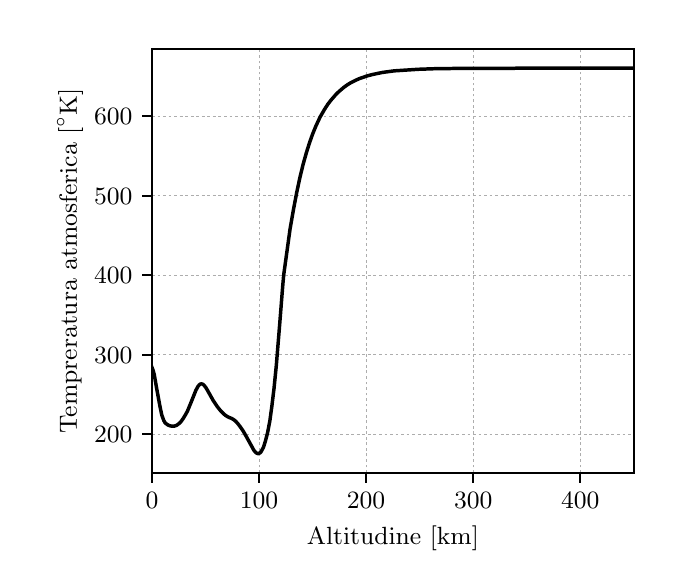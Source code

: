 \begingroup%
\makeatletter%
\begin{pgfpicture}%
\pgfpathrectangle{\pgfpointorigin}{\pgfqpoint{3.19in}{2.65in}}%
\pgfusepath{use as bounding box, clip}%
\begin{pgfscope}%
\pgfsetbuttcap%
\pgfsetmiterjoin%
\definecolor{currentfill}{rgb}{1.0,1.0,1.0}%
\pgfsetfillcolor{currentfill}%
\pgfsetlinewidth{0.0pt}%
\definecolor{currentstroke}{rgb}{1.0,1.0,1.0}%
\pgfsetstrokecolor{currentstroke}%
\pgfsetdash{}{0pt}%
\pgfpathmoveto{\pgfqpoint{0.0in}{0.0in}}%
\pgfpathlineto{\pgfqpoint{3.19in}{0.0in}}%
\pgfpathlineto{\pgfqpoint{3.19in}{2.65in}}%
\pgfpathlineto{\pgfqpoint{0.0in}{2.65in}}%
\pgfpathlineto{\pgfqpoint{0.0in}{0.0in}}%
\pgfpathclose%
\pgfusepath{fill}%
\end{pgfscope}%
\begin{pgfscope}%
\pgfsetbuttcap%
\pgfsetmiterjoin%
\definecolor{currentfill}{rgb}{1.0,1.0,1.0}%
\pgfsetfillcolor{currentfill}%
\pgfsetlinewidth{0.0pt}%
\definecolor{currentstroke}{rgb}{0.0,0.0,0.0}%
\pgfsetstrokecolor{currentstroke}%
\pgfsetstrokeopacity{0.0}%
\pgfsetdash{}{0pt}%
\pgfpathmoveto{\pgfqpoint{0.622in}{0.424in}}%
\pgfpathlineto{\pgfqpoint{3.03in}{0.424in}}%
\pgfpathlineto{\pgfqpoint{3.03in}{2.544in}}%
\pgfpathlineto{\pgfqpoint{0.622in}{2.544in}}%
\pgfpathlineto{\pgfqpoint{0.622in}{0.424in}}%
\pgfpathclose%
\pgfusepath{fill}%
\end{pgfscope}%
\begin{pgfscope}%
\pgfpathrectangle{\pgfqpoint{0.622in}{0.424in}}{\pgfqpoint{2.408in}{2.12in}}%
\pgfusepath{clip}%
\pgfsetbuttcap%
\pgfsetroundjoin%
\pgfsetlinewidth{0.251pt}%
\definecolor{currentstroke}{rgb}{0.68,0.68,0.68}%
\pgfsetstrokecolor{currentstroke}%
\pgfsetdash{{1.0pt}{1.0pt}}{0.0pt}%
\pgfpathmoveto{\pgfqpoint{0.622in}{0.424in}}%
\pgfpathlineto{\pgfqpoint{0.622in}{2.544in}}%
\pgfusepath{stroke}%
\end{pgfscope}%
\begin{pgfscope}%
\pgfsetbuttcap%
\pgfsetroundjoin%
\definecolor{currentfill}{rgb}{0.0,0.0,0.0}%
\pgfsetfillcolor{currentfill}%
\pgfsetlinewidth{0.803pt}%
\definecolor{currentstroke}{rgb}{0.0,0.0,0.0}%
\pgfsetstrokecolor{currentstroke}%
\pgfsetdash{}{0pt}%
\pgfsys@defobject{currentmarker}{\pgfqpoint{0.0in}{-0.049in}}{\pgfqpoint{0.0in}{0.0in}}{%
\pgfpathmoveto{\pgfqpoint{0.0in}{0.0in}}%
\pgfpathlineto{\pgfqpoint{0.0in}{-0.049in}}%
\pgfusepath{stroke,fill}%
}%
\begin{pgfscope}%
\pgfsys@transformshift{0.622in}{0.424in}%
\pgfsys@useobject{currentmarker}{}%
\end{pgfscope}%
\end{pgfscope}%
\begin{pgfscope}%
\definecolor{textcolor}{rgb}{0.0,0.0,0.0}%
\pgfsetstrokecolor{textcolor}%
\pgfsetfillcolor{textcolor}%
\pgftext[x=0.622in,y=0.327in,,top]{\color{textcolor}\rmfamily\fontsize{9.0}{10.8}\selectfont \(\displaystyle {0}\)}%
\end{pgfscope}%
\begin{pgfscope}%
\pgfpathrectangle{\pgfqpoint{0.622in}{0.424in}}{\pgfqpoint{2.408in}{2.12in}}%
\pgfusepath{clip}%
\pgfsetbuttcap%
\pgfsetroundjoin%
\pgfsetlinewidth{0.251pt}%
\definecolor{currentstroke}{rgb}{0.68,0.68,0.68}%
\pgfsetstrokecolor{currentstroke}%
\pgfsetdash{{1.0pt}{1.0pt}}{0.0pt}%
\pgfpathmoveto{\pgfqpoint{1.157in}{0.424in}}%
\pgfpathlineto{\pgfqpoint{1.157in}{2.544in}}%
\pgfusepath{stroke}%
\end{pgfscope}%
\begin{pgfscope}%
\pgfsetbuttcap%
\pgfsetroundjoin%
\definecolor{currentfill}{rgb}{0.0,0.0,0.0}%
\pgfsetfillcolor{currentfill}%
\pgfsetlinewidth{0.803pt}%
\definecolor{currentstroke}{rgb}{0.0,0.0,0.0}%
\pgfsetstrokecolor{currentstroke}%
\pgfsetdash{}{0pt}%
\pgfsys@defobject{currentmarker}{\pgfqpoint{0.0in}{-0.049in}}{\pgfqpoint{0.0in}{0.0in}}{%
\pgfpathmoveto{\pgfqpoint{0.0in}{0.0in}}%
\pgfpathlineto{\pgfqpoint{0.0in}{-0.049in}}%
\pgfusepath{stroke,fill}%
}%
\begin{pgfscope}%
\pgfsys@transformshift{1.157in}{0.424in}%
\pgfsys@useobject{currentmarker}{}%
\end{pgfscope}%
\end{pgfscope}%
\begin{pgfscope}%
\definecolor{textcolor}{rgb}{0.0,0.0,0.0}%
\pgfsetstrokecolor{textcolor}%
\pgfsetfillcolor{textcolor}%
\pgftext[x=1.157in,y=0.327in,,top]{\color{textcolor}\rmfamily\fontsize{9.0}{10.8}\selectfont \(\displaystyle {100}\)}%
\end{pgfscope}%
\begin{pgfscope}%
\pgfpathrectangle{\pgfqpoint{0.622in}{0.424in}}{\pgfqpoint{2.408in}{2.12in}}%
\pgfusepath{clip}%
\pgfsetbuttcap%
\pgfsetroundjoin%
\pgfsetlinewidth{0.251pt}%
\definecolor{currentstroke}{rgb}{0.68,0.68,0.68}%
\pgfsetstrokecolor{currentstroke}%
\pgfsetdash{{1.0pt}{1.0pt}}{0.0pt}%
\pgfpathmoveto{\pgfqpoint{1.692in}{0.424in}}%
\pgfpathlineto{\pgfqpoint{1.692in}{2.544in}}%
\pgfusepath{stroke}%
\end{pgfscope}%
\begin{pgfscope}%
\pgfsetbuttcap%
\pgfsetroundjoin%
\definecolor{currentfill}{rgb}{0.0,0.0,0.0}%
\pgfsetfillcolor{currentfill}%
\pgfsetlinewidth{0.803pt}%
\definecolor{currentstroke}{rgb}{0.0,0.0,0.0}%
\pgfsetstrokecolor{currentstroke}%
\pgfsetdash{}{0pt}%
\pgfsys@defobject{currentmarker}{\pgfqpoint{0.0in}{-0.049in}}{\pgfqpoint{0.0in}{0.0in}}{%
\pgfpathmoveto{\pgfqpoint{0.0in}{0.0in}}%
\pgfpathlineto{\pgfqpoint{0.0in}{-0.049in}}%
\pgfusepath{stroke,fill}%
}%
\begin{pgfscope}%
\pgfsys@transformshift{1.692in}{0.424in}%
\pgfsys@useobject{currentmarker}{}%
\end{pgfscope}%
\end{pgfscope}%
\begin{pgfscope}%
\definecolor{textcolor}{rgb}{0.0,0.0,0.0}%
\pgfsetstrokecolor{textcolor}%
\pgfsetfillcolor{textcolor}%
\pgftext[x=1.692in,y=0.327in,,top]{\color{textcolor}\rmfamily\fontsize{9.0}{10.8}\selectfont \(\displaystyle {200}\)}%
\end{pgfscope}%
\begin{pgfscope}%
\pgfpathrectangle{\pgfqpoint{0.622in}{0.424in}}{\pgfqpoint{2.408in}{2.12in}}%
\pgfusepath{clip}%
\pgfsetbuttcap%
\pgfsetroundjoin%
\pgfsetlinewidth{0.251pt}%
\definecolor{currentstroke}{rgb}{0.68,0.68,0.68}%
\pgfsetstrokecolor{currentstroke}%
\pgfsetdash{{1.0pt}{1.0pt}}{0.0pt}%
\pgfpathmoveto{\pgfqpoint{2.228in}{0.424in}}%
\pgfpathlineto{\pgfqpoint{2.228in}{2.544in}}%
\pgfusepath{stroke}%
\end{pgfscope}%
\begin{pgfscope}%
\pgfsetbuttcap%
\pgfsetroundjoin%
\definecolor{currentfill}{rgb}{0.0,0.0,0.0}%
\pgfsetfillcolor{currentfill}%
\pgfsetlinewidth{0.803pt}%
\definecolor{currentstroke}{rgb}{0.0,0.0,0.0}%
\pgfsetstrokecolor{currentstroke}%
\pgfsetdash{}{0pt}%
\pgfsys@defobject{currentmarker}{\pgfqpoint{0.0in}{-0.049in}}{\pgfqpoint{0.0in}{0.0in}}{%
\pgfpathmoveto{\pgfqpoint{0.0in}{0.0in}}%
\pgfpathlineto{\pgfqpoint{0.0in}{-0.049in}}%
\pgfusepath{stroke,fill}%
}%
\begin{pgfscope}%
\pgfsys@transformshift{2.228in}{0.424in}%
\pgfsys@useobject{currentmarker}{}%
\end{pgfscope}%
\end{pgfscope}%
\begin{pgfscope}%
\definecolor{textcolor}{rgb}{0.0,0.0,0.0}%
\pgfsetstrokecolor{textcolor}%
\pgfsetfillcolor{textcolor}%
\pgftext[x=2.228in,y=0.327in,,top]{\color{textcolor}\rmfamily\fontsize{9.0}{10.8}\selectfont \(\displaystyle {300}\)}%
\end{pgfscope}%
\begin{pgfscope}%
\pgfpathrectangle{\pgfqpoint{0.622in}{0.424in}}{\pgfqpoint{2.408in}{2.12in}}%
\pgfusepath{clip}%
\pgfsetbuttcap%
\pgfsetroundjoin%
\pgfsetlinewidth{0.251pt}%
\definecolor{currentstroke}{rgb}{0.68,0.68,0.68}%
\pgfsetstrokecolor{currentstroke}%
\pgfsetdash{{1.0pt}{1.0pt}}{0.0pt}%
\pgfpathmoveto{\pgfqpoint{2.763in}{0.424in}}%
\pgfpathlineto{\pgfqpoint{2.763in}{2.544in}}%
\pgfusepath{stroke}%
\end{pgfscope}%
\begin{pgfscope}%
\pgfsetbuttcap%
\pgfsetroundjoin%
\definecolor{currentfill}{rgb}{0.0,0.0,0.0}%
\pgfsetfillcolor{currentfill}%
\pgfsetlinewidth{0.803pt}%
\definecolor{currentstroke}{rgb}{0.0,0.0,0.0}%
\pgfsetstrokecolor{currentstroke}%
\pgfsetdash{}{0pt}%
\pgfsys@defobject{currentmarker}{\pgfqpoint{0.0in}{-0.049in}}{\pgfqpoint{0.0in}{0.0in}}{%
\pgfpathmoveto{\pgfqpoint{0.0in}{0.0in}}%
\pgfpathlineto{\pgfqpoint{0.0in}{-0.049in}}%
\pgfusepath{stroke,fill}%
}%
\begin{pgfscope}%
\pgfsys@transformshift{2.763in}{0.424in}%
\pgfsys@useobject{currentmarker}{}%
\end{pgfscope}%
\end{pgfscope}%
\begin{pgfscope}%
\definecolor{textcolor}{rgb}{0.0,0.0,0.0}%
\pgfsetstrokecolor{textcolor}%
\pgfsetfillcolor{textcolor}%
\pgftext[x=2.763in,y=0.327in,,top]{\color{textcolor}\rmfamily\fontsize{9.0}{10.8}\selectfont \(\displaystyle {400}\)}%
\end{pgfscope}%
\begin{pgfscope}%
\definecolor{textcolor}{rgb}{0.0,0.0,0.0}%
\pgfsetstrokecolor{textcolor}%
\pgfsetfillcolor{textcolor}%
\pgftext[x=1.826in,y=0.16in,,top]{\color{textcolor}\rmfamily\fontsize{9.0}{10.8}\selectfont Altitudine [km]}%
\end{pgfscope}%
\begin{pgfscope}%
\pgfpathrectangle{\pgfqpoint{0.622in}{0.424in}}{\pgfqpoint{2.408in}{2.12in}}%
\pgfusepath{clip}%
\pgfsetbuttcap%
\pgfsetroundjoin%
\pgfsetlinewidth{0.251pt}%
\definecolor{currentstroke}{rgb}{0.68,0.68,0.68}%
\pgfsetstrokecolor{currentstroke}%
\pgfsetdash{{1.0pt}{1.0pt}}{0.0pt}%
\pgfpathmoveto{\pgfqpoint{0.622in}{0.618in}}%
\pgfpathlineto{\pgfqpoint{3.03in}{0.618in}}%
\pgfusepath{stroke}%
\end{pgfscope}%
\begin{pgfscope}%
\pgfsetbuttcap%
\pgfsetroundjoin%
\definecolor{currentfill}{rgb}{0.0,0.0,0.0}%
\pgfsetfillcolor{currentfill}%
\pgfsetlinewidth{0.803pt}%
\definecolor{currentstroke}{rgb}{0.0,0.0,0.0}%
\pgfsetstrokecolor{currentstroke}%
\pgfsetdash{}{0pt}%
\pgfsys@defobject{currentmarker}{\pgfqpoint{-0.049in}{0.0in}}{\pgfqpoint{-0.0in}{0.0in}}{%
\pgfpathmoveto{\pgfqpoint{-0.0in}{0.0in}}%
\pgfpathlineto{\pgfqpoint{-0.049in}{0.0in}}%
\pgfusepath{stroke,fill}%
}%
\begin{pgfscope}%
\pgfsys@transformshift{0.622in}{0.618in}%
\pgfsys@useobject{currentmarker}{}%
\end{pgfscope}%
\end{pgfscope}%
\begin{pgfscope}%
\definecolor{textcolor}{rgb}{0.0,0.0,0.0}%
\pgfsetstrokecolor{textcolor}%
\pgfsetfillcolor{textcolor}%
\pgftext[x=0.332in, y=0.574in, left, base]{\color{textcolor}\rmfamily\fontsize{9.0}{10.8}\selectfont \(\displaystyle {200}\)}%
\end{pgfscope}%
\begin{pgfscope}%
\pgfpathrectangle{\pgfqpoint{0.622in}{0.424in}}{\pgfqpoint{2.408in}{2.12in}}%
\pgfusepath{clip}%
\pgfsetbuttcap%
\pgfsetroundjoin%
\pgfsetlinewidth{0.251pt}%
\definecolor{currentstroke}{rgb}{0.68,0.68,0.68}%
\pgfsetstrokecolor{currentstroke}%
\pgfsetdash{{1.0pt}{1.0pt}}{0.0pt}%
\pgfpathmoveto{\pgfqpoint{0.622in}{1.015in}}%
\pgfpathlineto{\pgfqpoint{3.03in}{1.015in}}%
\pgfusepath{stroke}%
\end{pgfscope}%
\begin{pgfscope}%
\pgfsetbuttcap%
\pgfsetroundjoin%
\definecolor{currentfill}{rgb}{0.0,0.0,0.0}%
\pgfsetfillcolor{currentfill}%
\pgfsetlinewidth{0.803pt}%
\definecolor{currentstroke}{rgb}{0.0,0.0,0.0}%
\pgfsetstrokecolor{currentstroke}%
\pgfsetdash{}{0pt}%
\pgfsys@defobject{currentmarker}{\pgfqpoint{-0.049in}{0.0in}}{\pgfqpoint{-0.0in}{0.0in}}{%
\pgfpathmoveto{\pgfqpoint{-0.0in}{0.0in}}%
\pgfpathlineto{\pgfqpoint{-0.049in}{0.0in}}%
\pgfusepath{stroke,fill}%
}%
\begin{pgfscope}%
\pgfsys@transformshift{0.622in}{1.015in}%
\pgfsys@useobject{currentmarker}{}%
\end{pgfscope}%
\end{pgfscope}%
\begin{pgfscope}%
\definecolor{textcolor}{rgb}{0.0,0.0,0.0}%
\pgfsetstrokecolor{textcolor}%
\pgfsetfillcolor{textcolor}%
\pgftext[x=0.332in, y=0.972in, left, base]{\color{textcolor}\rmfamily\fontsize{9.0}{10.8}\selectfont \(\displaystyle {300}\)}%
\end{pgfscope}%
\begin{pgfscope}%
\pgfpathrectangle{\pgfqpoint{0.622in}{0.424in}}{\pgfqpoint{2.408in}{2.12in}}%
\pgfusepath{clip}%
\pgfsetbuttcap%
\pgfsetroundjoin%
\pgfsetlinewidth{0.251pt}%
\definecolor{currentstroke}{rgb}{0.68,0.68,0.68}%
\pgfsetstrokecolor{currentstroke}%
\pgfsetdash{{1.0pt}{1.0pt}}{0.0pt}%
\pgfpathmoveto{\pgfqpoint{0.622in}{1.413in}}%
\pgfpathlineto{\pgfqpoint{3.03in}{1.413in}}%
\pgfusepath{stroke}%
\end{pgfscope}%
\begin{pgfscope}%
\pgfsetbuttcap%
\pgfsetroundjoin%
\definecolor{currentfill}{rgb}{0.0,0.0,0.0}%
\pgfsetfillcolor{currentfill}%
\pgfsetlinewidth{0.803pt}%
\definecolor{currentstroke}{rgb}{0.0,0.0,0.0}%
\pgfsetstrokecolor{currentstroke}%
\pgfsetdash{}{0pt}%
\pgfsys@defobject{currentmarker}{\pgfqpoint{-0.049in}{0.0in}}{\pgfqpoint{-0.0in}{0.0in}}{%
\pgfpathmoveto{\pgfqpoint{-0.0in}{0.0in}}%
\pgfpathlineto{\pgfqpoint{-0.049in}{0.0in}}%
\pgfusepath{stroke,fill}%
}%
\begin{pgfscope}%
\pgfsys@transformshift{0.622in}{1.413in}%
\pgfsys@useobject{currentmarker}{}%
\end{pgfscope}%
\end{pgfscope}%
\begin{pgfscope}%
\definecolor{textcolor}{rgb}{0.0,0.0,0.0}%
\pgfsetstrokecolor{textcolor}%
\pgfsetfillcolor{textcolor}%
\pgftext[x=0.332in, y=1.369in, left, base]{\color{textcolor}\rmfamily\fontsize{9.0}{10.8}\selectfont \(\displaystyle {400}\)}%
\end{pgfscope}%
\begin{pgfscope}%
\pgfpathrectangle{\pgfqpoint{0.622in}{0.424in}}{\pgfqpoint{2.408in}{2.12in}}%
\pgfusepath{clip}%
\pgfsetbuttcap%
\pgfsetroundjoin%
\pgfsetlinewidth{0.251pt}%
\definecolor{currentstroke}{rgb}{0.68,0.68,0.68}%
\pgfsetstrokecolor{currentstroke}%
\pgfsetdash{{1.0pt}{1.0pt}}{0.0pt}%
\pgfpathmoveto{\pgfqpoint{0.622in}{1.81in}}%
\pgfpathlineto{\pgfqpoint{3.03in}{1.81in}}%
\pgfusepath{stroke}%
\end{pgfscope}%
\begin{pgfscope}%
\pgfsetbuttcap%
\pgfsetroundjoin%
\definecolor{currentfill}{rgb}{0.0,0.0,0.0}%
\pgfsetfillcolor{currentfill}%
\pgfsetlinewidth{0.803pt}%
\definecolor{currentstroke}{rgb}{0.0,0.0,0.0}%
\pgfsetstrokecolor{currentstroke}%
\pgfsetdash{}{0pt}%
\pgfsys@defobject{currentmarker}{\pgfqpoint{-0.049in}{0.0in}}{\pgfqpoint{-0.0in}{0.0in}}{%
\pgfpathmoveto{\pgfqpoint{-0.0in}{0.0in}}%
\pgfpathlineto{\pgfqpoint{-0.049in}{0.0in}}%
\pgfusepath{stroke,fill}%
}%
\begin{pgfscope}%
\pgfsys@transformshift{0.622in}{1.81in}%
\pgfsys@useobject{currentmarker}{}%
\end{pgfscope}%
\end{pgfscope}%
\begin{pgfscope}%
\definecolor{textcolor}{rgb}{0.0,0.0,0.0}%
\pgfsetstrokecolor{textcolor}%
\pgfsetfillcolor{textcolor}%
\pgftext[x=0.332in, y=1.767in, left, base]{\color{textcolor}\rmfamily\fontsize{9.0}{10.8}\selectfont \(\displaystyle {500}\)}%
\end{pgfscope}%
\begin{pgfscope}%
\pgfpathrectangle{\pgfqpoint{0.622in}{0.424in}}{\pgfqpoint{2.408in}{2.12in}}%
\pgfusepath{clip}%
\pgfsetbuttcap%
\pgfsetroundjoin%
\pgfsetlinewidth{0.251pt}%
\definecolor{currentstroke}{rgb}{0.68,0.68,0.68}%
\pgfsetstrokecolor{currentstroke}%
\pgfsetdash{{1.0pt}{1.0pt}}{0.0pt}%
\pgfpathmoveto{\pgfqpoint{0.622in}{2.208in}}%
\pgfpathlineto{\pgfqpoint{3.03in}{2.208in}}%
\pgfusepath{stroke}%
\end{pgfscope}%
\begin{pgfscope}%
\pgfsetbuttcap%
\pgfsetroundjoin%
\definecolor{currentfill}{rgb}{0.0,0.0,0.0}%
\pgfsetfillcolor{currentfill}%
\pgfsetlinewidth{0.803pt}%
\definecolor{currentstroke}{rgb}{0.0,0.0,0.0}%
\pgfsetstrokecolor{currentstroke}%
\pgfsetdash{}{0pt}%
\pgfsys@defobject{currentmarker}{\pgfqpoint{-0.049in}{0.0in}}{\pgfqpoint{-0.0in}{0.0in}}{%
\pgfpathmoveto{\pgfqpoint{-0.0in}{0.0in}}%
\pgfpathlineto{\pgfqpoint{-0.049in}{0.0in}}%
\pgfusepath{stroke,fill}%
}%
\begin{pgfscope}%
\pgfsys@transformshift{0.622in}{2.208in}%
\pgfsys@useobject{currentmarker}{}%
\end{pgfscope}%
\end{pgfscope}%
\begin{pgfscope}%
\definecolor{textcolor}{rgb}{0.0,0.0,0.0}%
\pgfsetstrokecolor{textcolor}%
\pgfsetfillcolor{textcolor}%
\pgftext[x=0.332in, y=2.164in, left, base]{\color{textcolor}\rmfamily\fontsize{9.0}{10.8}\selectfont \(\displaystyle {600}\)}%
\end{pgfscope}%
\begin{pgfscope}%
\definecolor{textcolor}{rgb}{0.0,0.0,0.0}%
\pgfsetstrokecolor{textcolor}%
\pgfsetfillcolor{textcolor}%
\pgftext[x=0.277in,y=1.484in,,bottom,rotate=90.0]{\color{textcolor}\rmfamily\fontsize{9.0}{10.8}\selectfont Tempreratura atmosferica [\(\displaystyle ^\circ\)K]}%
\end{pgfscope}%
\begin{pgfscope}%
\pgfpathrectangle{\pgfqpoint{0.622in}{0.424in}}{\pgfqpoint{2.408in}{2.12in}}%
\pgfusepath{clip}%
\pgfsetrectcap%
\pgfsetroundjoin%
\pgfsetlinewidth{1.255pt}%
\definecolor{currentstroke}{rgb}{0.0,0.0,0.0}%
\pgfsetstrokecolor{currentstroke}%
\pgfsetdash{}{0pt}%
\pgfpathmoveto{\pgfqpoint{0.622in}{0.95in}}%
\pgfpathlineto{\pgfqpoint{0.627in}{0.937in}}%
\pgfpathlineto{\pgfqpoint{0.633in}{0.915in}}%
\pgfpathlineto{\pgfqpoint{0.643in}{0.857in}}%
\pgfpathlineto{\pgfqpoint{0.66in}{0.764in}}%
\pgfpathlineto{\pgfqpoint{0.67in}{0.715in}}%
\pgfpathlineto{\pgfqpoint{0.676in}{0.698in}}%
\pgfpathlineto{\pgfqpoint{0.681in}{0.685in}}%
\pgfpathlineto{\pgfqpoint{0.686in}{0.676in}}%
\pgfpathlineto{\pgfqpoint{0.692in}{0.67in}}%
\pgfpathlineto{\pgfqpoint{0.702in}{0.663in}}%
\pgfpathlineto{\pgfqpoint{0.713in}{0.659in}}%
\pgfpathlineto{\pgfqpoint{0.724in}{0.657in}}%
\pgfpathlineto{\pgfqpoint{0.734in}{0.658in}}%
\pgfpathlineto{\pgfqpoint{0.745in}{0.662in}}%
\pgfpathlineto{\pgfqpoint{0.756in}{0.67in}}%
\pgfpathlineto{\pgfqpoint{0.767in}{0.681in}}%
\pgfpathlineto{\pgfqpoint{0.777in}{0.695in}}%
\pgfpathlineto{\pgfqpoint{0.788in}{0.713in}}%
\pgfpathlineto{\pgfqpoint{0.799in}{0.733in}}%
\pgfpathlineto{\pgfqpoint{0.815in}{0.772in}}%
\pgfpathlineto{\pgfqpoint{0.841in}{0.837in}}%
\pgfpathlineto{\pgfqpoint{0.852in}{0.857in}}%
\pgfpathlineto{\pgfqpoint{0.858in}{0.864in}}%
\pgfpathlineto{\pgfqpoint{0.863in}{0.868in}}%
\pgfpathlineto{\pgfqpoint{0.868in}{0.869in}}%
\pgfpathlineto{\pgfqpoint{0.874in}{0.868in}}%
\pgfpathlineto{\pgfqpoint{0.879in}{0.865in}}%
\pgfpathlineto{\pgfqpoint{0.89in}{0.852in}}%
\pgfpathlineto{\pgfqpoint{0.9in}{0.835in}}%
\pgfpathlineto{\pgfqpoint{0.927in}{0.787in}}%
\pgfpathlineto{\pgfqpoint{0.949in}{0.754in}}%
\pgfpathlineto{\pgfqpoint{0.965in}{0.734in}}%
\pgfpathlineto{\pgfqpoint{0.981in}{0.718in}}%
\pgfpathlineto{\pgfqpoint{0.991in}{0.71in}}%
\pgfpathlineto{\pgfqpoint{1.007in}{0.701in}}%
\pgfpathlineto{\pgfqpoint{1.018in}{0.697in}}%
\pgfpathlineto{\pgfqpoint{1.029in}{0.691in}}%
\pgfpathlineto{\pgfqpoint{1.04in}{0.682in}}%
\pgfpathlineto{\pgfqpoint{1.05in}{0.671in}}%
\pgfpathlineto{\pgfqpoint{1.061in}{0.657in}}%
\pgfpathlineto{\pgfqpoint{1.077in}{0.634in}}%
\pgfpathlineto{\pgfqpoint{1.093in}{0.606in}}%
\pgfpathlineto{\pgfqpoint{1.131in}{0.537in}}%
\pgfpathlineto{\pgfqpoint{1.141in}{0.525in}}%
\pgfpathlineto{\pgfqpoint{1.147in}{0.522in}}%
\pgfpathlineto{\pgfqpoint{1.152in}{0.52in}}%
\pgfpathlineto{\pgfqpoint{1.157in}{0.522in}}%
\pgfpathlineto{\pgfqpoint{1.163in}{0.525in}}%
\pgfpathlineto{\pgfqpoint{1.168in}{0.531in}}%
\pgfpathlineto{\pgfqpoint{1.173in}{0.541in}}%
\pgfpathlineto{\pgfqpoint{1.179in}{0.552in}}%
\pgfpathlineto{\pgfqpoint{1.189in}{0.584in}}%
\pgfpathlineto{\pgfqpoint{1.2in}{0.627in}}%
\pgfpathlineto{\pgfqpoint{1.211in}{0.685in}}%
\pgfpathlineto{\pgfqpoint{1.221in}{0.758in}}%
\pgfpathlineto{\pgfqpoint{1.232in}{0.849in}}%
\pgfpathlineto{\pgfqpoint{1.243in}{0.959in}}%
\pgfpathlineto{\pgfqpoint{1.259in}{1.154in}}%
\pgfpathlineto{\pgfqpoint{1.275in}{1.356in}}%
\pgfpathlineto{\pgfqpoint{1.28in}{1.413in}}%
\pgfpathlineto{\pgfqpoint{1.312in}{1.644in}}%
\pgfpathlineto{\pgfqpoint{1.329in}{1.741in}}%
\pgfpathlineto{\pgfqpoint{1.345in}{1.825in}}%
\pgfpathlineto{\pgfqpoint{1.361in}{1.9in}}%
\pgfpathlineto{\pgfqpoint{1.377in}{1.966in}}%
\pgfpathlineto{\pgfqpoint{1.393in}{2.023in}}%
\pgfpathlineto{\pgfqpoint{1.409in}{2.074in}}%
\pgfpathlineto{\pgfqpoint{1.425in}{2.119in}}%
\pgfpathlineto{\pgfqpoint{1.441in}{2.158in}}%
\pgfpathlineto{\pgfqpoint{1.462in}{2.203in}}%
\pgfpathlineto{\pgfqpoint{1.484in}{2.241in}}%
\pgfpathlineto{\pgfqpoint{1.5in}{2.266in}}%
\pgfpathlineto{\pgfqpoint{1.516in}{2.287in}}%
\pgfpathlineto{\pgfqpoint{1.543in}{2.318in}}%
\pgfpathlineto{\pgfqpoint{1.559in}{2.333in}}%
\pgfpathlineto{\pgfqpoint{1.58in}{2.351in}}%
\pgfpathlineto{\pgfqpoint{1.601in}{2.366in}}%
\pgfpathlineto{\pgfqpoint{1.618in}{2.376in}}%
\pgfpathlineto{\pgfqpoint{1.655in}{2.394in}}%
\pgfpathlineto{\pgfqpoint{1.698in}{2.409in}}%
\pgfpathlineto{\pgfqpoint{1.725in}{2.416in}}%
\pgfpathlineto{\pgfqpoint{1.773in}{2.426in}}%
\pgfpathlineto{\pgfqpoint{1.832in}{2.434in}}%
\pgfpathlineto{\pgfqpoint{1.955in}{2.442in}}%
\pgfpathlineto{\pgfqpoint{1.987in}{2.443in}}%
\pgfpathlineto{\pgfqpoint{2.008in}{2.444in}}%
\pgfpathlineto{\pgfqpoint{2.046in}{2.445in}}%
\pgfpathlineto{\pgfqpoint{2.062in}{2.445in}}%
\pgfpathlineto{\pgfqpoint{2.131in}{2.446in}}%
\pgfpathlineto{\pgfqpoint{2.147in}{2.446in}}%
\pgfpathlineto{\pgfqpoint{2.436in}{2.447in}}%
\pgfpathlineto{\pgfqpoint{2.452in}{2.448in}}%
\pgfpathlineto{\pgfqpoint{3.041in}{2.448in}}%
\pgfpathlineto{\pgfqpoint{3.041in}{2.448in}}%
\pgfusepath{stroke}%
\end{pgfscope}%
\begin{pgfscope}%
\pgfsetrectcap%
\pgfsetmiterjoin%
\pgfsetlinewidth{0.803pt}%
\definecolor{currentstroke}{rgb}{0.0,0.0,0.0}%
\pgfsetstrokecolor{currentstroke}%
\pgfsetdash{}{0pt}%
\pgfpathmoveto{\pgfqpoint{0.622in}{0.424in}}%
\pgfpathlineto{\pgfqpoint{0.622in}{2.544in}}%
\pgfusepath{stroke}%
\end{pgfscope}%
\begin{pgfscope}%
\pgfsetrectcap%
\pgfsetmiterjoin%
\pgfsetlinewidth{0.803pt}%
\definecolor{currentstroke}{rgb}{0.0,0.0,0.0}%
\pgfsetstrokecolor{currentstroke}%
\pgfsetdash{}{0pt}%
\pgfpathmoveto{\pgfqpoint{3.03in}{0.424in}}%
\pgfpathlineto{\pgfqpoint{3.03in}{2.544in}}%
\pgfusepath{stroke}%
\end{pgfscope}%
\begin{pgfscope}%
\pgfsetrectcap%
\pgfsetmiterjoin%
\pgfsetlinewidth{0.803pt}%
\definecolor{currentstroke}{rgb}{0.0,0.0,0.0}%
\pgfsetstrokecolor{currentstroke}%
\pgfsetdash{}{0pt}%
\pgfpathmoveto{\pgfqpoint{0.622in}{0.424in}}%
\pgfpathlineto{\pgfqpoint{3.03in}{0.424in}}%
\pgfusepath{stroke}%
\end{pgfscope}%
\begin{pgfscope}%
\pgfsetrectcap%
\pgfsetmiterjoin%
\pgfsetlinewidth{0.803pt}%
\definecolor{currentstroke}{rgb}{0.0,0.0,0.0}%
\pgfsetstrokecolor{currentstroke}%
\pgfsetdash{}{0pt}%
\pgfpathmoveto{\pgfqpoint{0.622in}{2.544in}}%
\pgfpathlineto{\pgfqpoint{3.03in}{2.544in}}%
\pgfusepath{stroke}%
\end{pgfscope}%
\end{pgfpicture}%
\makeatother%
\endgroup%
